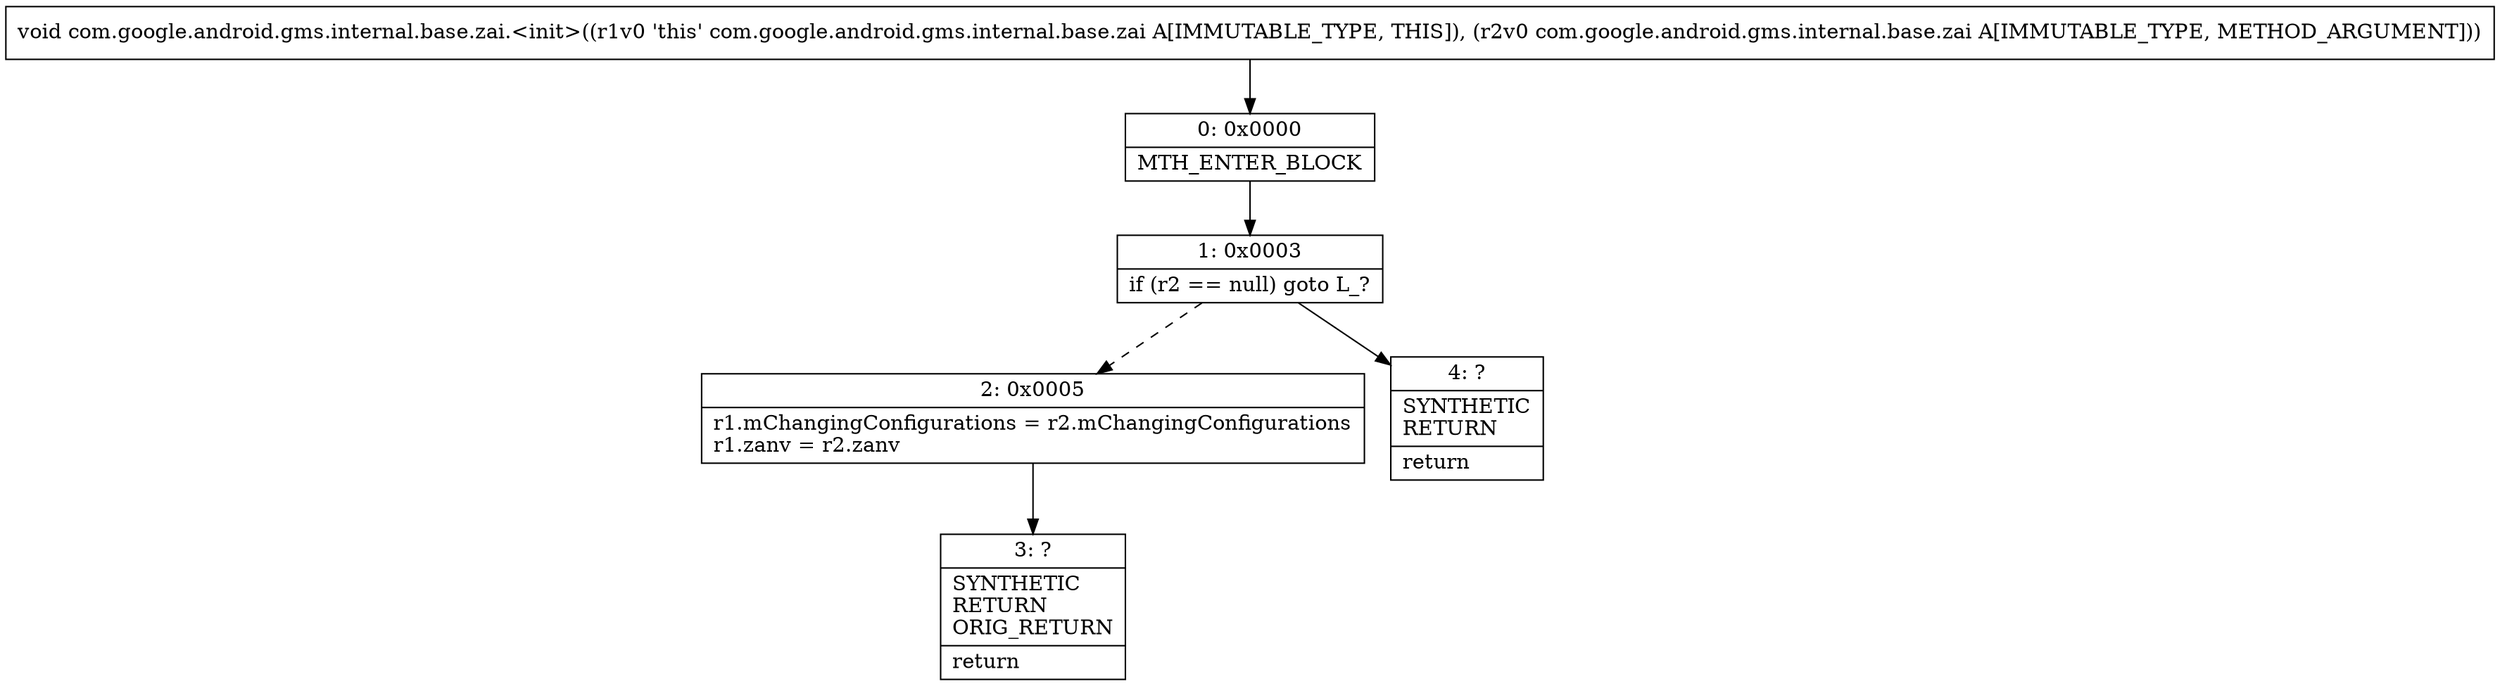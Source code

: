 digraph "CFG forcom.google.android.gms.internal.base.zai.\<init\>(Lcom\/google\/android\/gms\/internal\/base\/zai;)V" {
Node_0 [shape=record,label="{0\:\ 0x0000|MTH_ENTER_BLOCK\l}"];
Node_1 [shape=record,label="{1\:\ 0x0003|if (r2 == null) goto L_?\l}"];
Node_2 [shape=record,label="{2\:\ 0x0005|r1.mChangingConfigurations = r2.mChangingConfigurations\lr1.zanv = r2.zanv\l}"];
Node_3 [shape=record,label="{3\:\ ?|SYNTHETIC\lRETURN\lORIG_RETURN\l|return\l}"];
Node_4 [shape=record,label="{4\:\ ?|SYNTHETIC\lRETURN\l|return\l}"];
MethodNode[shape=record,label="{void com.google.android.gms.internal.base.zai.\<init\>((r1v0 'this' com.google.android.gms.internal.base.zai A[IMMUTABLE_TYPE, THIS]), (r2v0 com.google.android.gms.internal.base.zai A[IMMUTABLE_TYPE, METHOD_ARGUMENT])) }"];
MethodNode -> Node_0;
Node_0 -> Node_1;
Node_1 -> Node_2[style=dashed];
Node_1 -> Node_4;
Node_2 -> Node_3;
}

